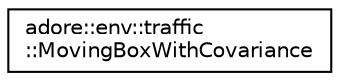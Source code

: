 digraph "Graphical Class Hierarchy"
{
 // LATEX_PDF_SIZE
  edge [fontname="Helvetica",fontsize="10",labelfontname="Helvetica",labelfontsize="10"];
  node [fontname="Helvetica",fontsize="10",shape=record];
  rankdir="LR";
  Node0 [label="adore::env::traffic\l::MovingBoxWithCovariance",height=0.2,width=0.4,color="black", fillcolor="white", style="filled",URL="$structadore_1_1env_1_1traffic_1_1MovingBoxWithCovariance.html",tooltip=" "];
}
